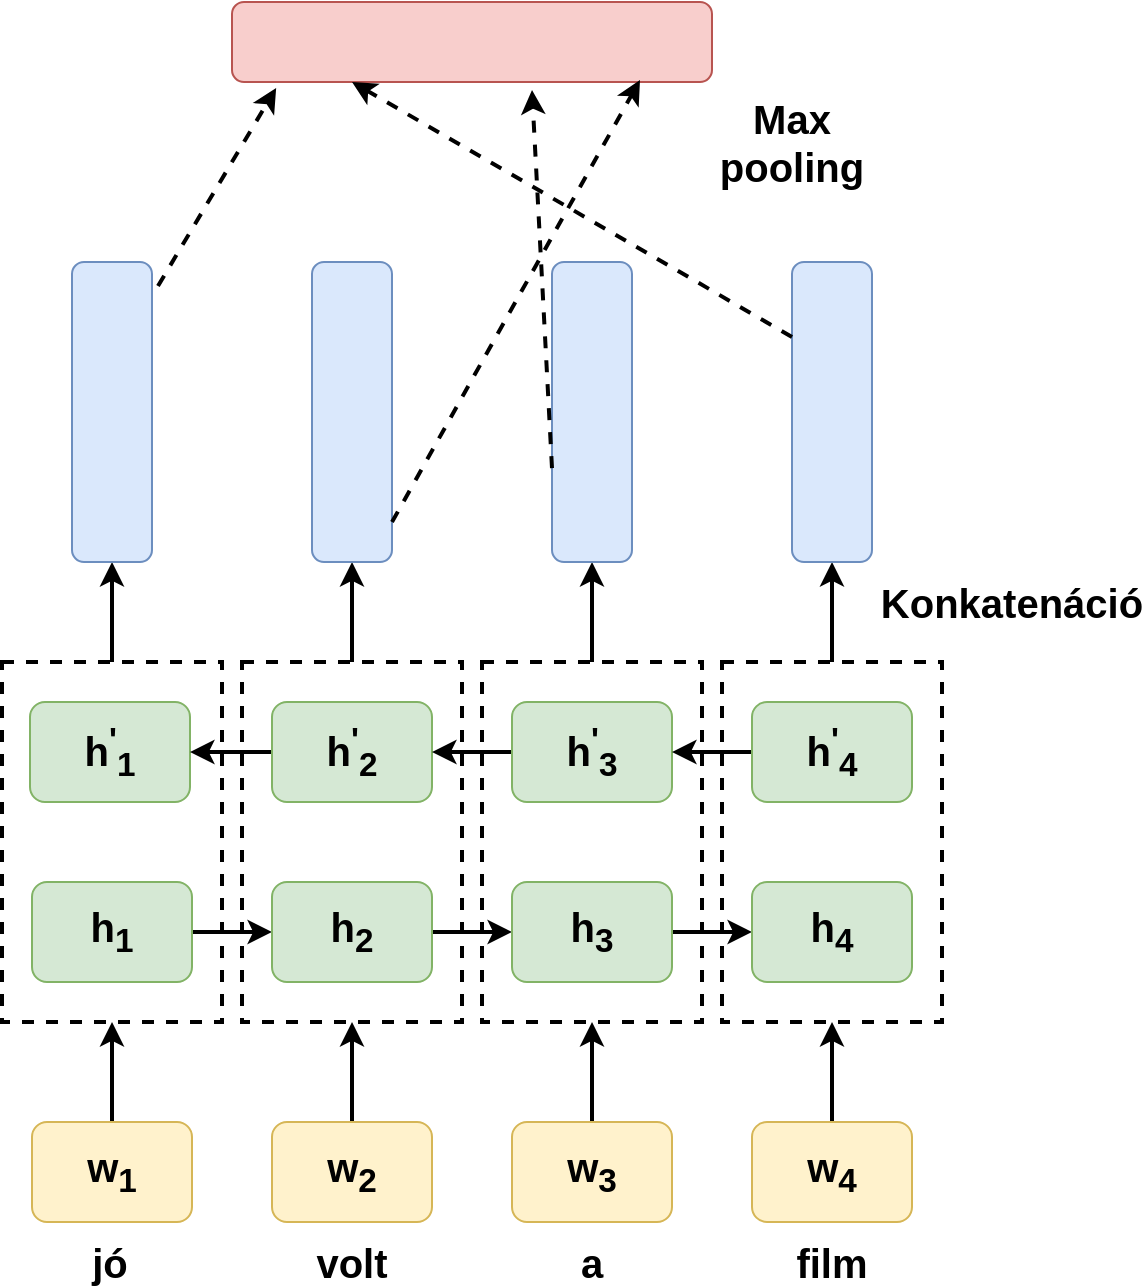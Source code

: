 <mxfile version="12.9.11" type="device"><diagram id="-N3toSNcv_5zZ_XiGi5O" name="Page-1"><mxGraphModel dx="1361" dy="1910" grid="1" gridSize="10" guides="1" tooltips="1" connect="1" arrows="1" fold="1" page="1" pageScale="1" pageWidth="850" pageHeight="1100" math="0" shadow="0"><root><mxCell id="0"/><mxCell id="1" parent="0"/><mxCell id="3XgeYHBeIaOK5_oFmeoq-36" style="edgeStyle=orthogonalEdgeStyle;rounded=0;orthogonalLoop=1;jettySize=auto;html=1;exitX=0.5;exitY=0;exitDx=0;exitDy=0;entryX=0.5;entryY=1;entryDx=0;entryDy=0;strokeWidth=2;" edge="1" parent="1" source="3XgeYHBeIaOK5_oFmeoq-24" target="3XgeYHBeIaOK5_oFmeoq-15"><mxGeometry relative="1" as="geometry"/></mxCell><mxCell id="3XgeYHBeIaOK5_oFmeoq-24" value="" style="rounded=0;whiteSpace=wrap;html=1;dashed=1;strokeWidth=2;" vertex="1" parent="1"><mxGeometry x="385" y="90" width="110" height="180" as="geometry"/></mxCell><mxCell id="3XgeYHBeIaOK5_oFmeoq-37" value="" style="edgeStyle=orthogonalEdgeStyle;rounded=0;orthogonalLoop=1;jettySize=auto;html=1;strokeWidth=2;" edge="1" parent="1" source="3XgeYHBeIaOK5_oFmeoq-25" target="3XgeYHBeIaOK5_oFmeoq-16"><mxGeometry relative="1" as="geometry"/></mxCell><mxCell id="3XgeYHBeIaOK5_oFmeoq-25" value="" style="rounded=0;whiteSpace=wrap;html=1;dashed=1;strokeWidth=2;" vertex="1" parent="1"><mxGeometry x="505" y="90" width="110" height="180" as="geometry"/></mxCell><mxCell id="3XgeYHBeIaOK5_oFmeoq-35" style="edgeStyle=orthogonalEdgeStyle;rounded=0;orthogonalLoop=1;jettySize=auto;html=1;exitX=0.5;exitY=0;exitDx=0;exitDy=0;entryX=0.5;entryY=1;entryDx=0;entryDy=0;strokeWidth=2;" edge="1" parent="1" source="3XgeYHBeIaOK5_oFmeoq-23" target="3XgeYHBeIaOK5_oFmeoq-14"><mxGeometry relative="1" as="geometry"/></mxCell><mxCell id="3XgeYHBeIaOK5_oFmeoq-23" value="" style="rounded=0;whiteSpace=wrap;html=1;dashed=1;strokeWidth=2;" vertex="1" parent="1"><mxGeometry x="265" y="90" width="110" height="180" as="geometry"/></mxCell><mxCell id="3XgeYHBeIaOK5_oFmeoq-34" style="edgeStyle=orthogonalEdgeStyle;rounded=0;orthogonalLoop=1;jettySize=auto;html=1;exitX=0.5;exitY=0;exitDx=0;exitDy=0;entryX=0.5;entryY=1;entryDx=0;entryDy=0;strokeWidth=2;" edge="1" parent="1" source="3XgeYHBeIaOK5_oFmeoq-22" target="3XgeYHBeIaOK5_oFmeoq-13"><mxGeometry relative="1" as="geometry"/></mxCell><mxCell id="3XgeYHBeIaOK5_oFmeoq-22" value="" style="rounded=0;whiteSpace=wrap;html=1;dashed=1;strokeWidth=2;" vertex="1" parent="1"><mxGeometry x="145" y="90" width="110" height="180" as="geometry"/></mxCell><mxCell id="3XgeYHBeIaOK5_oFmeoq-27" style="edgeStyle=orthogonalEdgeStyle;rounded=0;orthogonalLoop=1;jettySize=auto;html=1;exitX=0.5;exitY=0;exitDx=0;exitDy=0;strokeWidth=2;" edge="1" parent="1" source="3XgeYHBeIaOK5_oFmeoq-1"><mxGeometry relative="1" as="geometry"><mxPoint x="200" y="270" as="targetPoint"/></mxGeometry></mxCell><mxCell id="3XgeYHBeIaOK5_oFmeoq-1" value="&lt;b&gt;&lt;font style=&quot;font-size: 20px&quot;&gt;w&lt;sub&gt;1&lt;/sub&gt;&lt;/font&gt;&lt;/b&gt;" style="rounded=1;whiteSpace=wrap;html=1;fillColor=#fff2cc;strokeColor=#d6b656;" vertex="1" parent="1"><mxGeometry x="160" y="320" width="80" height="50" as="geometry"/></mxCell><mxCell id="3XgeYHBeIaOK5_oFmeoq-29" style="edgeStyle=orthogonalEdgeStyle;rounded=0;orthogonalLoop=1;jettySize=auto;html=1;exitX=0.5;exitY=0;exitDx=0;exitDy=0;strokeWidth=2;entryX=0.5;entryY=1;entryDx=0;entryDy=0;" edge="1" parent="1" source="3XgeYHBeIaOK5_oFmeoq-2" target="3XgeYHBeIaOK5_oFmeoq-23"><mxGeometry relative="1" as="geometry"><mxPoint x="320" y="280" as="targetPoint"/></mxGeometry></mxCell><mxCell id="3XgeYHBeIaOK5_oFmeoq-2" value="&lt;b&gt;&lt;font style=&quot;font-size: 20px&quot;&gt;w&lt;sub&gt;2&lt;/sub&gt;&lt;/font&gt;&lt;/b&gt;" style="rounded=1;whiteSpace=wrap;html=1;fillColor=#fff2cc;strokeColor=#d6b656;" vertex="1" parent="1"><mxGeometry x="280" y="320" width="80" height="50" as="geometry"/></mxCell><mxCell id="3XgeYHBeIaOK5_oFmeoq-30" style="edgeStyle=orthogonalEdgeStyle;rounded=0;orthogonalLoop=1;jettySize=auto;html=1;exitX=0.5;exitY=0;exitDx=0;exitDy=0;strokeWidth=2;entryX=0.5;entryY=1;entryDx=0;entryDy=0;" edge="1" parent="1" source="3XgeYHBeIaOK5_oFmeoq-3" target="3XgeYHBeIaOK5_oFmeoq-24"><mxGeometry relative="1" as="geometry"><mxPoint x="440" y="290" as="targetPoint"/></mxGeometry></mxCell><mxCell id="3XgeYHBeIaOK5_oFmeoq-3" value="&lt;b&gt;&lt;font style=&quot;font-size: 20px&quot;&gt;w&lt;sub&gt;3&lt;/sub&gt;&lt;/font&gt;&lt;/b&gt;" style="rounded=1;whiteSpace=wrap;html=1;fillColor=#fff2cc;strokeColor=#d6b656;" vertex="1" parent="1"><mxGeometry x="400" y="320" width="80" height="50" as="geometry"/></mxCell><mxCell id="3XgeYHBeIaOK5_oFmeoq-31" style="edgeStyle=orthogonalEdgeStyle;rounded=0;orthogonalLoop=1;jettySize=auto;html=1;exitX=0.5;exitY=0;exitDx=0;exitDy=0;strokeWidth=2;" edge="1" parent="1" source="3XgeYHBeIaOK5_oFmeoq-4"><mxGeometry relative="1" as="geometry"><mxPoint x="560" y="270" as="targetPoint"/></mxGeometry></mxCell><mxCell id="3XgeYHBeIaOK5_oFmeoq-4" value="&lt;b&gt;&lt;font style=&quot;font-size: 20px&quot;&gt;w&lt;sub&gt;4&lt;/sub&gt;&lt;/font&gt;&lt;/b&gt;" style="rounded=1;whiteSpace=wrap;html=1;fillColor=#fff2cc;strokeColor=#d6b656;" vertex="1" parent="1"><mxGeometry x="520" y="320" width="80" height="50" as="geometry"/></mxCell><mxCell id="3XgeYHBeIaOK5_oFmeoq-5" value="&lt;font style=&quot;font-size: 20px&quot;&gt;&lt;b&gt;h&lt;sup&gt;'&lt;/sup&gt;&lt;sub&gt;1&lt;/sub&gt;&lt;/b&gt;&lt;/font&gt;" style="rounded=1;whiteSpace=wrap;html=1;fillColor=#d5e8d4;strokeColor=#82b366;" vertex="1" parent="1"><mxGeometry x="159" y="110" width="80" height="50" as="geometry"/></mxCell><mxCell id="3XgeYHBeIaOK5_oFmeoq-38" style="edgeStyle=orthogonalEdgeStyle;rounded=0;orthogonalLoop=1;jettySize=auto;html=1;exitX=1;exitY=0.5;exitDx=0;exitDy=0;strokeWidth=2;" edge="1" parent="1" source="3XgeYHBeIaOK5_oFmeoq-6" target="3XgeYHBeIaOK5_oFmeoq-8"><mxGeometry relative="1" as="geometry"/></mxCell><mxCell id="3XgeYHBeIaOK5_oFmeoq-6" value="&lt;font style=&quot;font-size: 20px&quot;&gt;&lt;b&gt;h&lt;sub&gt;1&lt;/sub&gt;&lt;/b&gt;&lt;/font&gt;" style="rounded=1;whiteSpace=wrap;html=1;fillColor=#d5e8d4;strokeColor=#82b366;" vertex="1" parent="1"><mxGeometry x="160" y="200" width="80" height="50" as="geometry"/></mxCell><mxCell id="3XgeYHBeIaOK5_oFmeoq-43" style="edgeStyle=orthogonalEdgeStyle;rounded=0;orthogonalLoop=1;jettySize=auto;html=1;exitX=0;exitY=0.5;exitDx=0;exitDy=0;entryX=1;entryY=0.5;entryDx=0;entryDy=0;strokeWidth=2;" edge="1" parent="1" source="3XgeYHBeIaOK5_oFmeoq-7" target="3XgeYHBeIaOK5_oFmeoq-5"><mxGeometry relative="1" as="geometry"/></mxCell><mxCell id="3XgeYHBeIaOK5_oFmeoq-7" value="&lt;font style=&quot;font-size: 20px&quot;&gt;&lt;b&gt;h&lt;sup&gt;'&lt;/sup&gt;&lt;sub&gt;2&lt;/sub&gt;&lt;/b&gt;&lt;/font&gt;" style="rounded=1;whiteSpace=wrap;html=1;fillColor=#d5e8d4;strokeColor=#82b366;" vertex="1" parent="1"><mxGeometry x="280" y="110" width="80" height="50" as="geometry"/></mxCell><mxCell id="3XgeYHBeIaOK5_oFmeoq-39" style="edgeStyle=orthogonalEdgeStyle;rounded=0;orthogonalLoop=1;jettySize=auto;html=1;exitX=1;exitY=0.5;exitDx=0;exitDy=0;strokeWidth=2;" edge="1" parent="1" source="3XgeYHBeIaOK5_oFmeoq-8" target="3XgeYHBeIaOK5_oFmeoq-10"><mxGeometry relative="1" as="geometry"/></mxCell><mxCell id="3XgeYHBeIaOK5_oFmeoq-8" value="&lt;font style=&quot;font-size: 20px&quot;&gt;&lt;b&gt;h&lt;sub&gt;2&lt;/sub&gt;&lt;/b&gt;&lt;/font&gt;" style="rounded=1;whiteSpace=wrap;html=1;fillColor=#d5e8d4;strokeColor=#82b366;" vertex="1" parent="1"><mxGeometry x="280" y="200" width="80" height="50" as="geometry"/></mxCell><mxCell id="3XgeYHBeIaOK5_oFmeoq-42" style="edgeStyle=orthogonalEdgeStyle;rounded=0;orthogonalLoop=1;jettySize=auto;html=1;exitX=0;exitY=0.5;exitDx=0;exitDy=0;entryX=1;entryY=0.5;entryDx=0;entryDy=0;strokeWidth=2;" edge="1" parent="1" source="3XgeYHBeIaOK5_oFmeoq-9" target="3XgeYHBeIaOK5_oFmeoq-7"><mxGeometry relative="1" as="geometry"/></mxCell><mxCell id="3XgeYHBeIaOK5_oFmeoq-9" value="&lt;font style=&quot;font-size: 20px&quot;&gt;&lt;b&gt;h&lt;sup&gt;'&lt;/sup&gt;&lt;sub&gt;3&lt;/sub&gt;&lt;/b&gt;&lt;/font&gt;" style="rounded=1;whiteSpace=wrap;html=1;fillColor=#d5e8d4;strokeColor=#82b366;" vertex="1" parent="1"><mxGeometry x="400" y="110" width="80" height="50" as="geometry"/></mxCell><mxCell id="3XgeYHBeIaOK5_oFmeoq-40" style="edgeStyle=orthogonalEdgeStyle;rounded=0;orthogonalLoop=1;jettySize=auto;html=1;exitX=1;exitY=0.5;exitDx=0;exitDy=0;strokeWidth=2;" edge="1" parent="1" source="3XgeYHBeIaOK5_oFmeoq-10" target="3XgeYHBeIaOK5_oFmeoq-12"><mxGeometry relative="1" as="geometry"/></mxCell><mxCell id="3XgeYHBeIaOK5_oFmeoq-10" value="&lt;font style=&quot;font-size: 20px&quot;&gt;&lt;b&gt;h&lt;sub&gt;3&lt;/sub&gt;&lt;/b&gt;&lt;/font&gt;" style="rounded=1;whiteSpace=wrap;html=1;fillColor=#d5e8d4;strokeColor=#82b366;" vertex="1" parent="1"><mxGeometry x="400" y="200" width="80" height="50" as="geometry"/></mxCell><mxCell id="3XgeYHBeIaOK5_oFmeoq-41" style="edgeStyle=orthogonalEdgeStyle;rounded=0;orthogonalLoop=1;jettySize=auto;html=1;exitX=0;exitY=0.5;exitDx=0;exitDy=0;entryX=1;entryY=0.5;entryDx=0;entryDy=0;strokeWidth=2;" edge="1" parent="1" source="3XgeYHBeIaOK5_oFmeoq-11" target="3XgeYHBeIaOK5_oFmeoq-9"><mxGeometry relative="1" as="geometry"/></mxCell><mxCell id="3XgeYHBeIaOK5_oFmeoq-11" value="&lt;font style=&quot;font-size: 20px&quot;&gt;&lt;b&gt;h&lt;sup&gt;'&lt;/sup&gt;&lt;sub&gt;4&lt;/sub&gt;&lt;/b&gt;&lt;/font&gt;" style="rounded=1;whiteSpace=wrap;html=1;fillColor=#d5e8d4;strokeColor=#82b366;" vertex="1" parent="1"><mxGeometry x="520" y="110" width="80" height="50" as="geometry"/></mxCell><mxCell id="3XgeYHBeIaOK5_oFmeoq-12" value="&lt;font style=&quot;font-size: 20px&quot;&gt;&lt;b&gt;h&lt;sub&gt;4&lt;/sub&gt;&lt;/b&gt;&lt;/font&gt;" style="rounded=1;whiteSpace=wrap;html=1;fillColor=#d5e8d4;strokeColor=#82b366;" vertex="1" parent="1"><mxGeometry x="520" y="200" width="80" height="50" as="geometry"/></mxCell><mxCell id="3XgeYHBeIaOK5_oFmeoq-13" value="" style="rounded=1;whiteSpace=wrap;html=1;fillColor=#dae8fc;strokeColor=#6c8ebf;" vertex="1" parent="1"><mxGeometry x="180" y="-110" width="40" height="150" as="geometry"/></mxCell><mxCell id="3XgeYHBeIaOK5_oFmeoq-14" value="" style="rounded=1;whiteSpace=wrap;html=1;fillColor=#dae8fc;strokeColor=#6c8ebf;" vertex="1" parent="1"><mxGeometry x="300" y="-110" width="40" height="150" as="geometry"/></mxCell><mxCell id="3XgeYHBeIaOK5_oFmeoq-15" value="" style="rounded=1;whiteSpace=wrap;html=1;fillColor=#dae8fc;strokeColor=#6c8ebf;" vertex="1" parent="1"><mxGeometry x="420" y="-110" width="40" height="150" as="geometry"/></mxCell><mxCell id="3XgeYHBeIaOK5_oFmeoq-16" value="" style="rounded=1;whiteSpace=wrap;html=1;fillColor=#dae8fc;strokeColor=#6c8ebf;" vertex="1" parent="1"><mxGeometry x="540" y="-110" width="40" height="150" as="geometry"/></mxCell><mxCell id="3XgeYHBeIaOK5_oFmeoq-17" value="" style="rounded=1;whiteSpace=wrap;html=1;fillColor=#f8cecc;strokeColor=#b85450;" vertex="1" parent="1"><mxGeometry x="260" y="-240" width="240" height="40" as="geometry"/></mxCell><mxCell id="3XgeYHBeIaOK5_oFmeoq-18" value="" style="endArrow=classic;html=1;exitX=1.075;exitY=0.08;exitDx=0;exitDy=0;exitPerimeter=0;entryX=0.092;entryY=1.075;entryDx=0;entryDy=0;entryPerimeter=0;strokeWidth=2;dashed=1;" edge="1" parent="1" source="3XgeYHBeIaOK5_oFmeoq-13" target="3XgeYHBeIaOK5_oFmeoq-17"><mxGeometry width="50" height="50" relative="1" as="geometry"><mxPoint x="410" y="80" as="sourcePoint"/><mxPoint x="460" y="30" as="targetPoint"/></mxGeometry></mxCell><mxCell id="3XgeYHBeIaOK5_oFmeoq-19" value="" style="endArrow=classic;html=1;exitX=0;exitY=0.687;exitDx=0;exitDy=0;strokeWidth=2;exitPerimeter=0;dashed=1;" edge="1" parent="1" source="3XgeYHBeIaOK5_oFmeoq-15"><mxGeometry width="50" height="50" relative="1" as="geometry"><mxPoint x="233" y="-88" as="sourcePoint"/><mxPoint x="410" y="-196" as="targetPoint"/></mxGeometry></mxCell><mxCell id="3XgeYHBeIaOK5_oFmeoq-20" value="" style="endArrow=classic;html=1;exitX=0;exitY=0.25;exitDx=0;exitDy=0;entryX=0.25;entryY=1;entryDx=0;entryDy=0;strokeWidth=2;dashed=1;" edge="1" parent="1" source="3XgeYHBeIaOK5_oFmeoq-16" target="3XgeYHBeIaOK5_oFmeoq-17"><mxGeometry width="50" height="50" relative="1" as="geometry"><mxPoint x="430" y="3.05" as="sourcePoint"/><mxPoint x="376.08" y="-186" as="targetPoint"/></mxGeometry></mxCell><mxCell id="3XgeYHBeIaOK5_oFmeoq-21" value="" style="endArrow=classic;html=1;exitX=1;exitY=0.867;exitDx=0;exitDy=0;strokeWidth=2;exitPerimeter=0;entryX=0.85;entryY=0.975;entryDx=0;entryDy=0;entryPerimeter=0;dashed=1;" edge="1" parent="1" source="3XgeYHBeIaOK5_oFmeoq-14" target="3XgeYHBeIaOK5_oFmeoq-17"><mxGeometry width="50" height="50" relative="1" as="geometry"><mxPoint x="430" y="3.05" as="sourcePoint"/><mxPoint x="420" y="-186" as="targetPoint"/></mxGeometry></mxCell><mxCell id="3XgeYHBeIaOK5_oFmeoq-44" value="&lt;font style=&quot;font-size: 20px&quot;&gt;&lt;b&gt;Max pooling&lt;br&gt;&lt;/b&gt;&lt;/font&gt;" style="text;html=1;strokeColor=none;fillColor=none;align=center;verticalAlign=middle;whiteSpace=wrap;rounded=0;dashed=1;" vertex="1" parent="1"><mxGeometry x="520" y="-180" width="40" height="20" as="geometry"/></mxCell><mxCell id="3XgeYHBeIaOK5_oFmeoq-45" value="&lt;b&gt;&lt;font style=&quot;font-size: 20px&quot;&gt;Konkatenáció&lt;/font&gt;&lt;/b&gt;" style="text;html=1;strokeColor=none;fillColor=none;align=center;verticalAlign=middle;whiteSpace=wrap;rounded=0;dashed=1;" vertex="1" parent="1"><mxGeometry x="630" y="50" width="40" height="20" as="geometry"/></mxCell><mxCell id="3XgeYHBeIaOK5_oFmeoq-46" value="&lt;span style=&quot;font-size: 20px;&quot;&gt;&lt;font style=&quot;font-size: 20px;&quot;&gt;jó&lt;/font&gt;&lt;/span&gt;" style="text;html=1;strokeColor=none;fillColor=none;align=center;verticalAlign=middle;whiteSpace=wrap;rounded=0;dashed=1;fontSize=20;fontStyle=1" vertex="1" parent="1"><mxGeometry x="179" y="380" width="40" height="20" as="geometry"/></mxCell><mxCell id="3XgeYHBeIaOK5_oFmeoq-47" value="volt" style="text;html=1;strokeColor=none;fillColor=none;align=center;verticalAlign=middle;whiteSpace=wrap;rounded=0;dashed=1;fontSize=20;fontStyle=1" vertex="1" parent="1"><mxGeometry x="300" y="380" width="40" height="20" as="geometry"/></mxCell><mxCell id="3XgeYHBeIaOK5_oFmeoq-49" value="a" style="text;html=1;strokeColor=none;fillColor=none;align=center;verticalAlign=middle;whiteSpace=wrap;rounded=0;dashed=1;fontSize=20;fontStyle=1" vertex="1" parent="1"><mxGeometry x="420" y="380" width="40" height="20" as="geometry"/></mxCell><mxCell id="3XgeYHBeIaOK5_oFmeoq-50" value="film" style="text;html=1;strokeColor=none;fillColor=none;align=center;verticalAlign=middle;whiteSpace=wrap;rounded=0;dashed=1;fontSize=20;fontStyle=1" vertex="1" parent="1"><mxGeometry x="540" y="380" width="40" height="20" as="geometry"/></mxCell></root></mxGraphModel></diagram></mxfile>